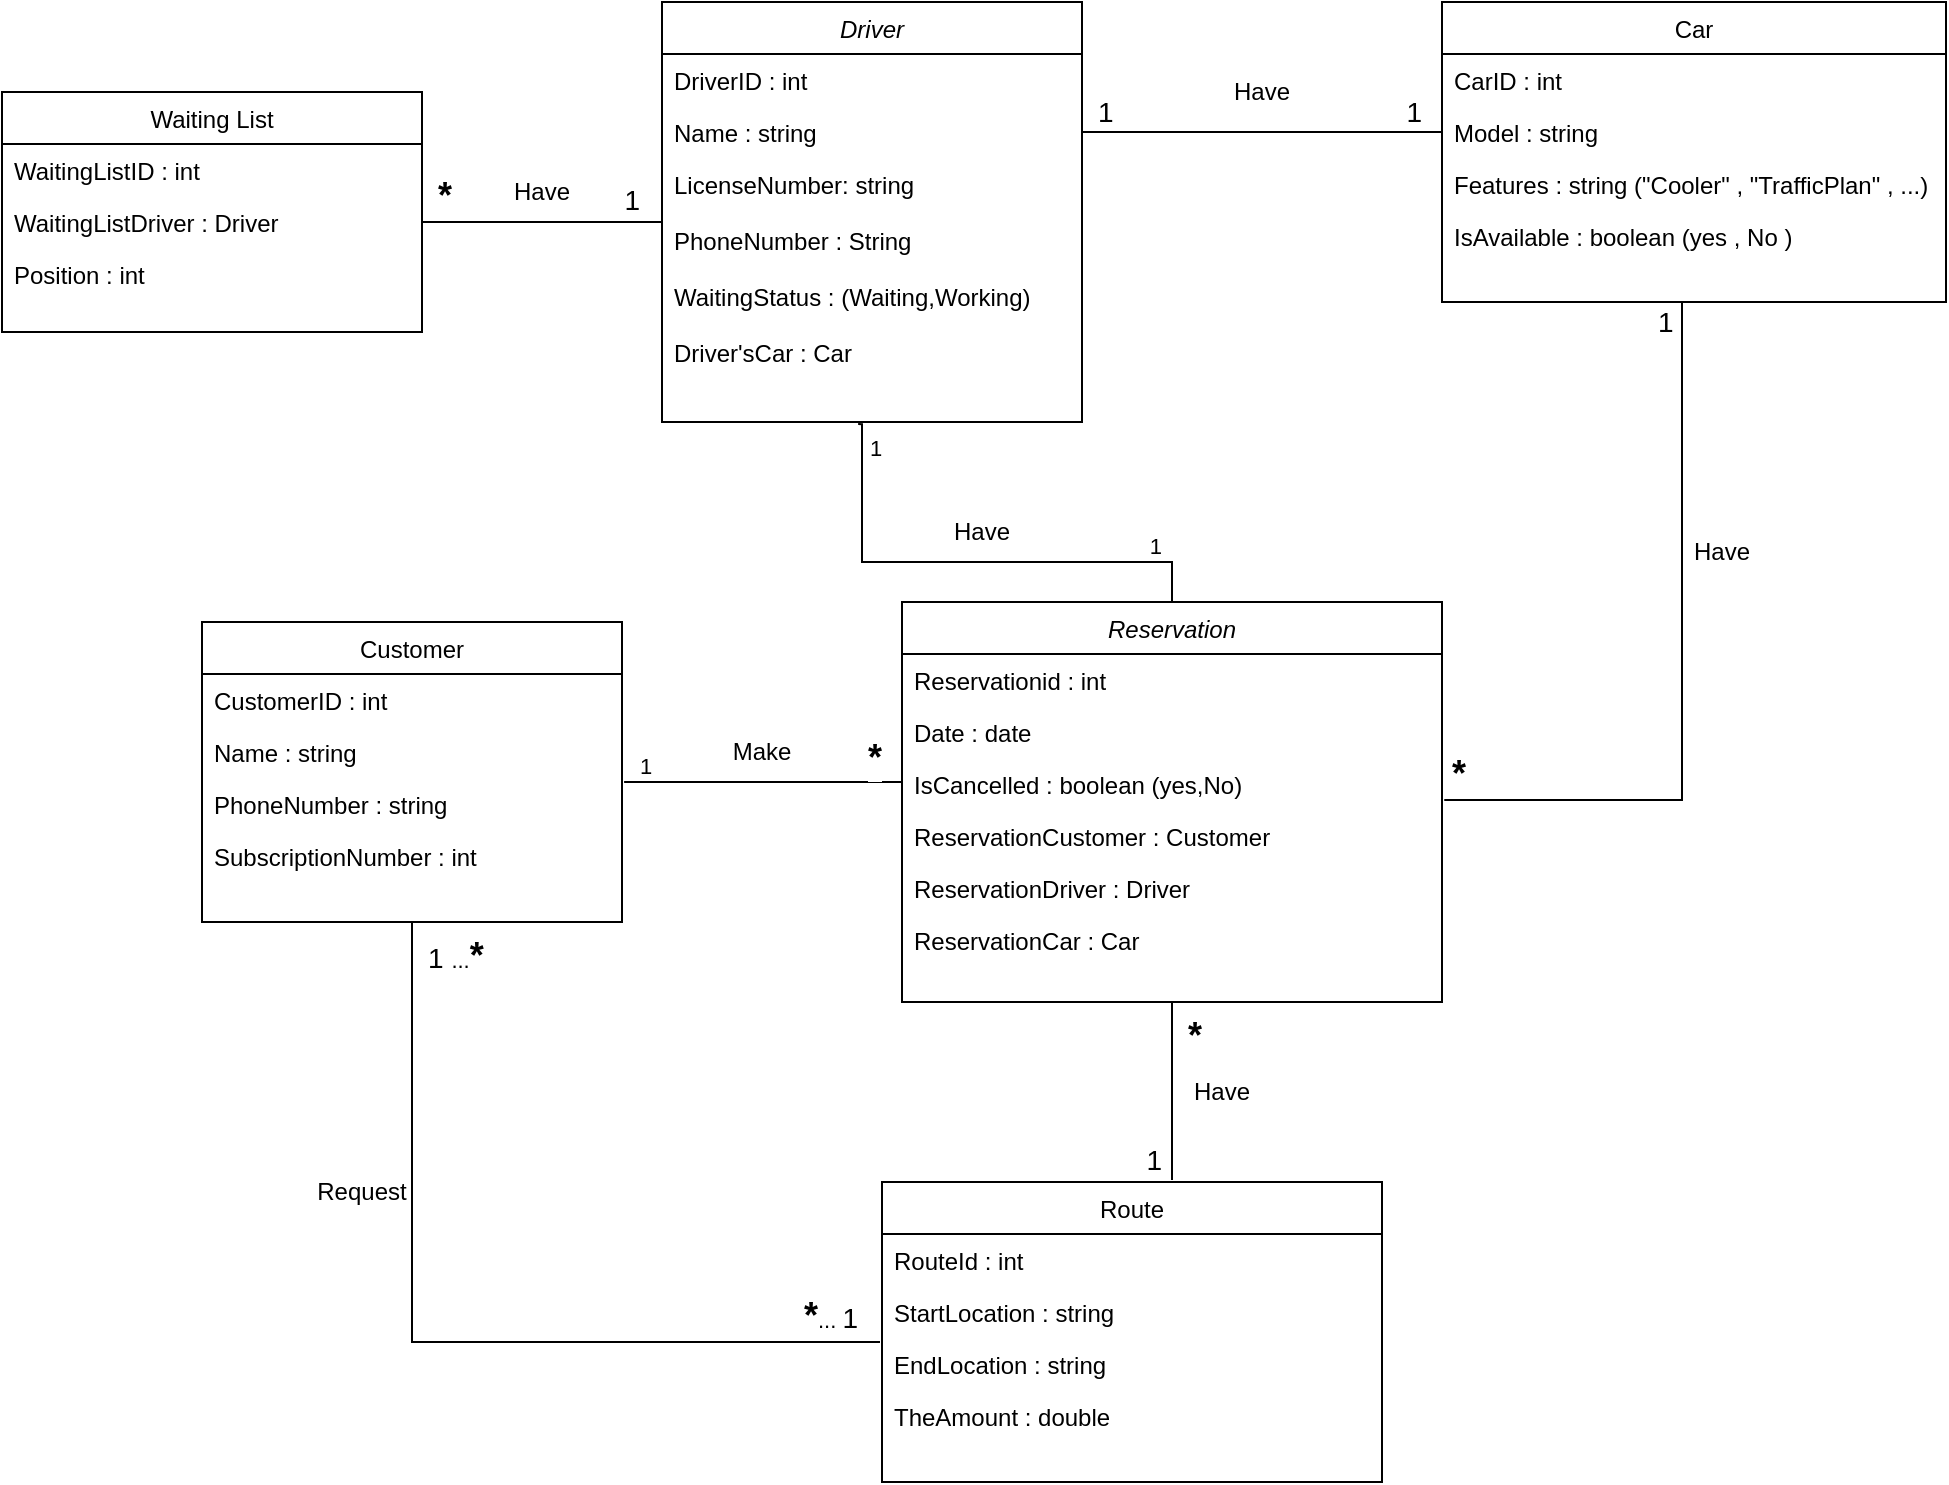 <mxfile version="24.1.0" type="device">
  <diagram id="C5RBs43oDa-KdzZeNtuy" name="Page-1">
    <mxGraphModel dx="1687" dy="986" grid="1" gridSize="10" guides="1" tooltips="1" connect="1" arrows="1" fold="1" page="1" pageScale="1" pageWidth="1169" pageHeight="827" math="0" shadow="0">
      <root>
        <mxCell id="WIyWlLk6GJQsqaUBKTNV-0" />
        <mxCell id="WIyWlLk6GJQsqaUBKTNV-1" parent="WIyWlLk6GJQsqaUBKTNV-0" />
        <mxCell id="zkfFHV4jXpPFQw0GAbJ--0" value="Driver" style="swimlane;fontStyle=2;align=center;verticalAlign=top;childLayout=stackLayout;horizontal=1;startSize=26;horizontalStack=0;resizeParent=1;resizeLast=0;collapsible=1;marginBottom=0;rounded=0;shadow=0;strokeWidth=1;" parent="WIyWlLk6GJQsqaUBKTNV-1" vertex="1">
          <mxGeometry x="360" y="60" width="210" height="210" as="geometry">
            <mxRectangle x="230" y="140" width="160" height="26" as="alternateBounds" />
          </mxGeometry>
        </mxCell>
        <mxCell id="zkfFHV4jXpPFQw0GAbJ--1" value="DriverID : int " style="text;align=left;verticalAlign=top;spacingLeft=4;spacingRight=4;overflow=hidden;rotatable=0;points=[[0,0.5],[1,0.5]];portConstraint=eastwest;" parent="zkfFHV4jXpPFQw0GAbJ--0" vertex="1">
          <mxGeometry y="26" width="210" height="26" as="geometry" />
        </mxCell>
        <mxCell id="zkfFHV4jXpPFQw0GAbJ--2" value="Name : string" style="text;align=left;verticalAlign=top;spacingLeft=4;spacingRight=4;overflow=hidden;rotatable=0;points=[[0,0.5],[1,0.5]];portConstraint=eastwest;rounded=0;shadow=0;html=0;" parent="zkfFHV4jXpPFQw0GAbJ--0" vertex="1">
          <mxGeometry y="52" width="210" height="26" as="geometry" />
        </mxCell>
        <mxCell id="zkfFHV4jXpPFQw0GAbJ--3" value="LicenseNumber: string&#xa;&#xa;PhoneNumber : String&#xa;&#xa;WaitingStatus : (Waiting,Working)&#xa;&#xa;Driver&#39;sCar : Car&#xa;&#xa;" style="text;align=left;verticalAlign=top;spacingLeft=4;spacingRight=4;overflow=hidden;rotatable=0;points=[[0,0.5],[1,0.5]];portConstraint=eastwest;rounded=0;shadow=0;html=0;" parent="zkfFHV4jXpPFQw0GAbJ--0" vertex="1">
          <mxGeometry y="78" width="210" height="132" as="geometry" />
        </mxCell>
        <mxCell id="zkfFHV4jXpPFQw0GAbJ--6" value="Customer" style="swimlane;fontStyle=0;align=center;verticalAlign=top;childLayout=stackLayout;horizontal=1;startSize=26;horizontalStack=0;resizeParent=1;resizeLast=0;collapsible=1;marginBottom=0;rounded=0;shadow=0;strokeWidth=1;" parent="WIyWlLk6GJQsqaUBKTNV-1" vertex="1">
          <mxGeometry x="130" y="370" width="210" height="150" as="geometry">
            <mxRectangle x="130" y="380" width="160" height="26" as="alternateBounds" />
          </mxGeometry>
        </mxCell>
        <mxCell id="zkfFHV4jXpPFQw0GAbJ--7" value="CustomerID : int" style="text;align=left;verticalAlign=top;spacingLeft=4;spacingRight=4;overflow=hidden;rotatable=0;points=[[0,0.5],[1,0.5]];portConstraint=eastwest;" parent="zkfFHV4jXpPFQw0GAbJ--6" vertex="1">
          <mxGeometry y="26" width="210" height="26" as="geometry" />
        </mxCell>
        <mxCell id="zkfFHV4jXpPFQw0GAbJ--8" value="Name : string" style="text;align=left;verticalAlign=top;spacingLeft=4;spacingRight=4;overflow=hidden;rotatable=0;points=[[0,0.5],[1,0.5]];portConstraint=eastwest;rounded=0;shadow=0;html=0;" parent="zkfFHV4jXpPFQw0GAbJ--6" vertex="1">
          <mxGeometry y="52" width="210" height="26" as="geometry" />
        </mxCell>
        <mxCell id="zkfFHV4jXpPFQw0GAbJ--10" value="PhoneNumber : string" style="text;align=left;verticalAlign=top;spacingLeft=4;spacingRight=4;overflow=hidden;rotatable=0;points=[[0,0.5],[1,0.5]];portConstraint=eastwest;fontStyle=0" parent="zkfFHV4jXpPFQw0GAbJ--6" vertex="1">
          <mxGeometry y="78" width="210" height="26" as="geometry" />
        </mxCell>
        <mxCell id="zkfFHV4jXpPFQw0GAbJ--11" value="SubscriptionNumber : int" style="text;align=left;verticalAlign=top;spacingLeft=4;spacingRight=4;overflow=hidden;rotatable=0;points=[[0,0.5],[1,0.5]];portConstraint=eastwest;" parent="zkfFHV4jXpPFQw0GAbJ--6" vertex="1">
          <mxGeometry y="104" width="210" height="26" as="geometry" />
        </mxCell>
        <mxCell id="zkfFHV4jXpPFQw0GAbJ--13" value="Route" style="swimlane;fontStyle=0;align=center;verticalAlign=top;childLayout=stackLayout;horizontal=1;startSize=26;horizontalStack=0;resizeParent=1;resizeLast=0;collapsible=1;marginBottom=0;rounded=0;shadow=0;strokeWidth=1;" parent="WIyWlLk6GJQsqaUBKTNV-1" vertex="1">
          <mxGeometry x="470" y="650" width="250" height="150" as="geometry">
            <mxRectangle x="340" y="380" width="170" height="26" as="alternateBounds" />
          </mxGeometry>
        </mxCell>
        <mxCell id="zkfFHV4jXpPFQw0GAbJ--14" value="RouteId : int" style="text;align=left;verticalAlign=top;spacingLeft=4;spacingRight=4;overflow=hidden;rotatable=0;points=[[0,0.5],[1,0.5]];portConstraint=eastwest;" parent="zkfFHV4jXpPFQw0GAbJ--13" vertex="1">
          <mxGeometry y="26" width="250" height="26" as="geometry" />
        </mxCell>
        <mxCell id="EuXUhLGcQJ4pX_MtFwgy-6" value="StartLocation : string" style="text;align=left;verticalAlign=top;spacingLeft=4;spacingRight=4;overflow=hidden;rotatable=0;points=[[0,0.5],[1,0.5]];portConstraint=eastwest;" vertex="1" parent="zkfFHV4jXpPFQw0GAbJ--13">
          <mxGeometry y="52" width="250" height="26" as="geometry" />
        </mxCell>
        <mxCell id="EuXUhLGcQJ4pX_MtFwgy-7" value="EndLocation : string" style="text;align=left;verticalAlign=top;spacingLeft=4;spacingRight=4;overflow=hidden;rotatable=0;points=[[0,0.5],[1,0.5]];portConstraint=eastwest;" vertex="1" parent="zkfFHV4jXpPFQw0GAbJ--13">
          <mxGeometry y="78" width="250" height="26" as="geometry" />
        </mxCell>
        <mxCell id="EuXUhLGcQJ4pX_MtFwgy-8" value="TheAmount : double" style="text;align=left;verticalAlign=top;spacingLeft=4;spacingRight=4;overflow=hidden;rotatable=0;points=[[0,0.5],[1,0.5]];portConstraint=eastwest;" vertex="1" parent="zkfFHV4jXpPFQw0GAbJ--13">
          <mxGeometry y="104" width="250" height="26" as="geometry" />
        </mxCell>
        <mxCell id="zkfFHV4jXpPFQw0GAbJ--17" value="Car" style="swimlane;fontStyle=0;align=center;verticalAlign=top;childLayout=stackLayout;horizontal=1;startSize=26;horizontalStack=0;resizeParent=1;resizeLast=0;collapsible=1;marginBottom=0;rounded=0;shadow=0;strokeWidth=1;" parent="WIyWlLk6GJQsqaUBKTNV-1" vertex="1">
          <mxGeometry x="750" y="60" width="252" height="150" as="geometry">
            <mxRectangle x="550" y="140" width="160" height="26" as="alternateBounds" />
          </mxGeometry>
        </mxCell>
        <mxCell id="zkfFHV4jXpPFQw0GAbJ--18" value="CarID : int" style="text;align=left;verticalAlign=top;spacingLeft=4;spacingRight=4;overflow=hidden;rotatable=0;points=[[0,0.5],[1,0.5]];portConstraint=eastwest;" parent="zkfFHV4jXpPFQw0GAbJ--17" vertex="1">
          <mxGeometry y="26" width="252" height="26" as="geometry" />
        </mxCell>
        <mxCell id="zkfFHV4jXpPFQw0GAbJ--19" value="Model : string" style="text;align=left;verticalAlign=top;spacingLeft=4;spacingRight=4;overflow=hidden;rotatable=0;points=[[0,0.5],[1,0.5]];portConstraint=eastwest;rounded=0;shadow=0;html=0;" parent="zkfFHV4jXpPFQw0GAbJ--17" vertex="1">
          <mxGeometry y="52" width="252" height="26" as="geometry" />
        </mxCell>
        <mxCell id="zkfFHV4jXpPFQw0GAbJ--20" value="Features : string (&quot;Cooler&quot; , &quot;TrafficPlan&quot; , ...)" style="text;align=left;verticalAlign=top;spacingLeft=4;spacingRight=4;overflow=hidden;rotatable=0;points=[[0,0.5],[1,0.5]];portConstraint=eastwest;rounded=0;shadow=0;html=0;" parent="zkfFHV4jXpPFQw0GAbJ--17" vertex="1">
          <mxGeometry y="78" width="252" height="26" as="geometry" />
        </mxCell>
        <mxCell id="zkfFHV4jXpPFQw0GAbJ--21" value="IsAvailable : boolean (yes , No )&#xa;&#xa;" style="text;align=left;verticalAlign=top;spacingLeft=4;spacingRight=4;overflow=hidden;rotatable=0;points=[[0,0.5],[1,0.5]];portConstraint=eastwest;rounded=0;shadow=0;html=0;" parent="zkfFHV4jXpPFQw0GAbJ--17" vertex="1">
          <mxGeometry y="104" width="252" height="26" as="geometry" />
        </mxCell>
        <mxCell id="EuXUhLGcQJ4pX_MtFwgy-0" value="Reservation" style="swimlane;fontStyle=2;align=center;verticalAlign=top;childLayout=stackLayout;horizontal=1;startSize=26;horizontalStack=0;resizeParent=1;resizeLast=0;collapsible=1;marginBottom=0;rounded=0;shadow=0;strokeWidth=1;" vertex="1" parent="WIyWlLk6GJQsqaUBKTNV-1">
          <mxGeometry x="480" y="360" width="270" height="200" as="geometry">
            <mxRectangle x="230" y="140" width="160" height="26" as="alternateBounds" />
          </mxGeometry>
        </mxCell>
        <mxCell id="EuXUhLGcQJ4pX_MtFwgy-1" value="Reservationid : int" style="text;align=left;verticalAlign=top;spacingLeft=4;spacingRight=4;overflow=hidden;rotatable=0;points=[[0,0.5],[1,0.5]];portConstraint=eastwest;" vertex="1" parent="EuXUhLGcQJ4pX_MtFwgy-0">
          <mxGeometry y="26" width="270" height="26" as="geometry" />
        </mxCell>
        <mxCell id="EuXUhLGcQJ4pX_MtFwgy-2" value="Date : date" style="text;align=left;verticalAlign=top;spacingLeft=4;spacingRight=4;overflow=hidden;rotatable=0;points=[[0,0.5],[1,0.5]];portConstraint=eastwest;rounded=0;shadow=0;html=0;" vertex="1" parent="EuXUhLGcQJ4pX_MtFwgy-0">
          <mxGeometry y="52" width="270" height="26" as="geometry" />
        </mxCell>
        <mxCell id="EuXUhLGcQJ4pX_MtFwgy-3" value="IsCancelled : boolean (yes,No)" style="text;align=left;verticalAlign=top;spacingLeft=4;spacingRight=4;overflow=hidden;rotatable=0;points=[[0,0.5],[1,0.5]];portConstraint=eastwest;rounded=0;shadow=0;html=0;" vertex="1" parent="EuXUhLGcQJ4pX_MtFwgy-0">
          <mxGeometry y="78" width="270" height="26" as="geometry" />
        </mxCell>
        <mxCell id="EuXUhLGcQJ4pX_MtFwgy-5" value="ReservationCustomer : Customer&#xa;&#xa;" style="text;align=left;verticalAlign=top;spacingLeft=4;spacingRight=4;overflow=hidden;rotatable=0;points=[[0,0.5],[1,0.5]];portConstraint=eastwest;" vertex="1" parent="EuXUhLGcQJ4pX_MtFwgy-0">
          <mxGeometry y="104" width="270" height="26" as="geometry" />
        </mxCell>
        <mxCell id="EuXUhLGcQJ4pX_MtFwgy-9" value="ReservationDriver : Driver&#xa;&#xa;ReservationCar : Car" style="text;align=left;verticalAlign=top;spacingLeft=4;spacingRight=4;overflow=hidden;rotatable=0;points=[[0,0.5],[1,0.5]];portConstraint=eastwest;" vertex="1" parent="EuXUhLGcQJ4pX_MtFwgy-0">
          <mxGeometry y="130" width="270" height="26" as="geometry" />
        </mxCell>
        <mxCell id="EuXUhLGcQJ4pX_MtFwgy-10" value="ReservationCar : Car&#xa;" style="text;align=left;verticalAlign=top;spacingLeft=4;spacingRight=4;overflow=hidden;rotatable=0;points=[[0,0.5],[1,0.5]];portConstraint=eastwest;" vertex="1" parent="EuXUhLGcQJ4pX_MtFwgy-0">
          <mxGeometry y="156" width="270" height="26" as="geometry" />
        </mxCell>
        <mxCell id="EuXUhLGcQJ4pX_MtFwgy-13" value="" style="endArrow=none;html=1;edgeStyle=orthogonalEdgeStyle;rounded=0;exitX=1;exitY=0.5;exitDx=0;exitDy=0;entryX=0;entryY=0.5;entryDx=0;entryDy=0;" edge="1" parent="WIyWlLk6GJQsqaUBKTNV-1" source="zkfFHV4jXpPFQw0GAbJ--2" target="zkfFHV4jXpPFQw0GAbJ--19">
          <mxGeometry relative="1" as="geometry">
            <mxPoint x="710" y="200" as="sourcePoint" />
            <mxPoint x="870" y="200" as="targetPoint" />
          </mxGeometry>
        </mxCell>
        <mxCell id="EuXUhLGcQJ4pX_MtFwgy-14" value="&lt;font style=&quot;font-size: 14px;&quot;&gt;1&lt;/font&gt;" style="edgeLabel;resizable=0;html=1;align=left;verticalAlign=bottom;" connectable="0" vertex="1" parent="EuXUhLGcQJ4pX_MtFwgy-13">
          <mxGeometry x="-1" relative="1" as="geometry">
            <mxPoint x="6" as="offset" />
          </mxGeometry>
        </mxCell>
        <mxCell id="EuXUhLGcQJ4pX_MtFwgy-15" value="&lt;span style=&quot;font-size: 14px; text-align: left;&quot;&gt;1&lt;/span&gt;" style="edgeLabel;resizable=0;html=1;align=right;verticalAlign=bottom;" connectable="0" vertex="1" parent="EuXUhLGcQJ4pX_MtFwgy-13">
          <mxGeometry x="1" relative="1" as="geometry">
            <mxPoint x="-10" as="offset" />
          </mxGeometry>
        </mxCell>
        <mxCell id="EuXUhLGcQJ4pX_MtFwgy-18" value="" style="endArrow=none;html=1;edgeStyle=orthogonalEdgeStyle;rounded=0;entryX=0.5;entryY=0;entryDx=0;entryDy=0;exitX=0.467;exitY=1.008;exitDx=0;exitDy=0;exitPerimeter=0;" edge="1" parent="WIyWlLk6GJQsqaUBKTNV-1" source="zkfFHV4jXpPFQw0GAbJ--3" target="EuXUhLGcQJ4pX_MtFwgy-0">
          <mxGeometry relative="1" as="geometry">
            <mxPoint x="390" y="300" as="sourcePoint" />
            <mxPoint x="610" y="145" as="targetPoint" />
            <Array as="points">
              <mxPoint x="460" y="271" />
              <mxPoint x="460" y="340" />
              <mxPoint x="615" y="340" />
            </Array>
          </mxGeometry>
        </mxCell>
        <mxCell id="EuXUhLGcQJ4pX_MtFwgy-19" value="1" style="edgeLabel;resizable=0;html=1;align=left;verticalAlign=bottom;" connectable="0" vertex="1" parent="EuXUhLGcQJ4pX_MtFwgy-18">
          <mxGeometry x="-1" relative="1" as="geometry">
            <mxPoint x="4" y="20" as="offset" />
          </mxGeometry>
        </mxCell>
        <mxCell id="EuXUhLGcQJ4pX_MtFwgy-20" value="1" style="edgeLabel;resizable=0;html=1;align=right;verticalAlign=bottom;" connectable="0" vertex="1" parent="EuXUhLGcQJ4pX_MtFwgy-18">
          <mxGeometry x="1" relative="1" as="geometry">
            <mxPoint x="-5" y="-20" as="offset" />
          </mxGeometry>
        </mxCell>
        <mxCell id="EuXUhLGcQJ4pX_MtFwgy-21" value="Waiting List" style="swimlane;fontStyle=0;align=center;verticalAlign=top;childLayout=stackLayout;horizontal=1;startSize=26;horizontalStack=0;resizeParent=1;resizeLast=0;collapsible=1;marginBottom=0;rounded=0;shadow=0;strokeWidth=1;" vertex="1" parent="WIyWlLk6GJQsqaUBKTNV-1">
          <mxGeometry x="30" y="105" width="210" height="120" as="geometry">
            <mxRectangle x="130" y="380" width="160" height="26" as="alternateBounds" />
          </mxGeometry>
        </mxCell>
        <mxCell id="EuXUhLGcQJ4pX_MtFwgy-22" value="WaitingListID : int" style="text;align=left;verticalAlign=top;spacingLeft=4;spacingRight=4;overflow=hidden;rotatable=0;points=[[0,0.5],[1,0.5]];portConstraint=eastwest;" vertex="1" parent="EuXUhLGcQJ4pX_MtFwgy-21">
          <mxGeometry y="26" width="210" height="26" as="geometry" />
        </mxCell>
        <mxCell id="EuXUhLGcQJ4pX_MtFwgy-23" value="WaitingListDriver : Driver" style="text;align=left;verticalAlign=top;spacingLeft=4;spacingRight=4;overflow=hidden;rotatable=0;points=[[0,0.5],[1,0.5]];portConstraint=eastwest;rounded=0;shadow=0;html=0;" vertex="1" parent="EuXUhLGcQJ4pX_MtFwgy-21">
          <mxGeometry y="52" width="210" height="26" as="geometry" />
        </mxCell>
        <mxCell id="EuXUhLGcQJ4pX_MtFwgy-24" value="Position : int" style="text;align=left;verticalAlign=top;spacingLeft=4;spacingRight=4;overflow=hidden;rotatable=0;points=[[0,0.5],[1,0.5]];portConstraint=eastwest;fontStyle=0" vertex="1" parent="EuXUhLGcQJ4pX_MtFwgy-21">
          <mxGeometry y="78" width="210" height="26" as="geometry" />
        </mxCell>
        <mxCell id="EuXUhLGcQJ4pX_MtFwgy-26" value="" style="endArrow=none;html=1;edgeStyle=orthogonalEdgeStyle;rounded=0;exitX=1;exitY=0.5;exitDx=0;exitDy=0;entryX=0;entryY=0.242;entryDx=0;entryDy=0;entryPerimeter=0;" edge="1" parent="WIyWlLk6GJQsqaUBKTNV-1" source="EuXUhLGcQJ4pX_MtFwgy-23" target="zkfFHV4jXpPFQw0GAbJ--3">
          <mxGeometry relative="1" as="geometry">
            <mxPoint x="580" y="135" as="sourcePoint" />
            <mxPoint x="760" y="135" as="targetPoint" />
          </mxGeometry>
        </mxCell>
        <mxCell id="EuXUhLGcQJ4pX_MtFwgy-27" value="&lt;b&gt;&lt;font style=&quot;font-size: 18px;&quot;&gt;*&lt;/font&gt;&lt;/b&gt;" style="edgeLabel;resizable=0;html=1;align=left;verticalAlign=bottom;" connectable="0" vertex="1" parent="EuXUhLGcQJ4pX_MtFwgy-26">
          <mxGeometry x="-1" relative="1" as="geometry">
            <mxPoint x="6" as="offset" />
          </mxGeometry>
        </mxCell>
        <mxCell id="EuXUhLGcQJ4pX_MtFwgy-28" value="&lt;font style=&quot;font-size: 14px;&quot;&gt;1&lt;/font&gt;" style="edgeLabel;resizable=0;html=1;align=right;verticalAlign=bottom;" connectable="0" vertex="1" parent="EuXUhLGcQJ4pX_MtFwgy-26">
          <mxGeometry x="1" relative="1" as="geometry">
            <mxPoint x="-10" as="offset" />
          </mxGeometry>
        </mxCell>
        <mxCell id="EuXUhLGcQJ4pX_MtFwgy-29" value="" style="endArrow=none;html=1;edgeStyle=orthogonalEdgeStyle;rounded=0;exitX=0.5;exitY=1;exitDx=0;exitDy=0;entryX=1.019;entryY=-0.192;entryDx=0;entryDy=0;entryPerimeter=0;" edge="1" parent="WIyWlLk6GJQsqaUBKTNV-1">
          <mxGeometry relative="1" as="geometry">
            <mxPoint x="872" y="210" as="sourcePoint" />
            <mxPoint x="751.13" y="459.008" as="targetPoint" />
            <Array as="points">
              <mxPoint x="870" y="210" />
              <mxPoint x="870" y="459" />
            </Array>
          </mxGeometry>
        </mxCell>
        <mxCell id="EuXUhLGcQJ4pX_MtFwgy-30" value="&lt;span style=&quot;font-size: 14px;&quot;&gt;1&lt;/span&gt;" style="edgeLabel;resizable=0;html=1;align=left;verticalAlign=bottom;" connectable="0" vertex="1" parent="EuXUhLGcQJ4pX_MtFwgy-29">
          <mxGeometry x="-1" relative="1" as="geometry">
            <mxPoint x="-16" y="20" as="offset" />
          </mxGeometry>
        </mxCell>
        <mxCell id="EuXUhLGcQJ4pX_MtFwgy-31" value="&lt;font style=&quot;font-size: 18px;&quot;&gt;&lt;b&gt;*&lt;/b&gt;&lt;/font&gt;" style="edgeLabel;resizable=0;html=1;align=right;verticalAlign=bottom;" connectable="0" vertex="1" parent="EuXUhLGcQJ4pX_MtFwgy-29">
          <mxGeometry x="1" relative="1" as="geometry">
            <mxPoint x="11" as="offset" />
          </mxGeometry>
        </mxCell>
        <mxCell id="EuXUhLGcQJ4pX_MtFwgy-32" value="" style="endArrow=none;html=1;edgeStyle=orthogonalEdgeStyle;rounded=0;exitX=0.5;exitY=1;exitDx=0;exitDy=0;entryX=-0.004;entryY=0.077;entryDx=0;entryDy=0;entryPerimeter=0;" edge="1" parent="WIyWlLk6GJQsqaUBKTNV-1" source="zkfFHV4jXpPFQw0GAbJ--6" target="EuXUhLGcQJ4pX_MtFwgy-7">
          <mxGeometry relative="1" as="geometry">
            <mxPoint x="600" y="155" as="sourcePoint" />
            <mxPoint x="1030" y="510" as="targetPoint" />
          </mxGeometry>
        </mxCell>
        <mxCell id="EuXUhLGcQJ4pX_MtFwgy-33" value="&lt;font style=&quot;font-size: 14px;&quot;&gt;1&amp;nbsp;&lt;/font&gt;...&lt;b&gt;&lt;font style=&quot;font-size: 18px;&quot;&gt;*&lt;/font&gt;&lt;/b&gt;" style="edgeLabel;resizable=0;html=1;align=left;verticalAlign=bottom;" connectable="0" vertex="1" parent="EuXUhLGcQJ4pX_MtFwgy-32">
          <mxGeometry x="-1" relative="1" as="geometry">
            <mxPoint x="6" y="30" as="offset" />
          </mxGeometry>
        </mxCell>
        <mxCell id="EuXUhLGcQJ4pX_MtFwgy-34" value="&lt;font style=&quot;text-align: left; font-size: 14px;&quot;&gt;&amp;nbsp;&lt;/font&gt;&lt;b style=&quot;text-align: left;&quot;&gt;&lt;font style=&quot;font-size: 18px;&quot;&gt;*&lt;/font&gt;&lt;/b&gt;&lt;span style=&quot;text-align: left;&quot;&gt;...&amp;nbsp;&lt;/span&gt;&lt;span style=&quot;font-size: 14px; text-align: left;&quot;&gt;1&lt;/span&gt;" style="edgeLabel;resizable=0;html=1;align=right;verticalAlign=bottom;" connectable="0" vertex="1" parent="EuXUhLGcQJ4pX_MtFwgy-32">
          <mxGeometry x="1" relative="1" as="geometry">
            <mxPoint x="-10" as="offset" />
          </mxGeometry>
        </mxCell>
        <mxCell id="EuXUhLGcQJ4pX_MtFwgy-36" value="" style="endArrow=none;html=1;edgeStyle=orthogonalEdgeStyle;rounded=0;exitX=1.005;exitY=0.077;exitDx=0;exitDy=0;entryX=0;entryY=0.5;entryDx=0;entryDy=0;exitPerimeter=0;" edge="1" parent="WIyWlLk6GJQsqaUBKTNV-1" source="zkfFHV4jXpPFQw0GAbJ--10" target="EuXUhLGcQJ4pX_MtFwgy-3">
          <mxGeometry relative="1" as="geometry">
            <mxPoint x="610" y="165" as="sourcePoint" />
            <mxPoint x="790" y="165" as="targetPoint" />
            <Array as="points">
              <mxPoint x="480" y="450" />
            </Array>
          </mxGeometry>
        </mxCell>
        <mxCell id="EuXUhLGcQJ4pX_MtFwgy-37" value="1" style="edgeLabel;resizable=0;html=1;align=left;verticalAlign=bottom;" connectable="0" vertex="1" parent="EuXUhLGcQJ4pX_MtFwgy-36">
          <mxGeometry x="-1" relative="1" as="geometry">
            <mxPoint x="6" as="offset" />
          </mxGeometry>
        </mxCell>
        <mxCell id="EuXUhLGcQJ4pX_MtFwgy-38" value="&lt;b style=&quot;text-align: left;&quot;&gt;&lt;font style=&quot;font-size: 18px;&quot;&gt;*&lt;/font&gt;&lt;/b&gt;" style="edgeLabel;resizable=0;html=1;align=right;verticalAlign=bottom;" connectable="0" vertex="1" parent="EuXUhLGcQJ4pX_MtFwgy-36">
          <mxGeometry x="1" relative="1" as="geometry">
            <mxPoint x="-10" as="offset" />
          </mxGeometry>
        </mxCell>
        <mxCell id="EuXUhLGcQJ4pX_MtFwgy-39" value="" style="endArrow=none;html=1;edgeStyle=orthogonalEdgeStyle;rounded=0;exitX=0.5;exitY=1;exitDx=0;exitDy=0;entryX=0.58;entryY=-0.007;entryDx=0;entryDy=0;entryPerimeter=0;" edge="1" parent="WIyWlLk6GJQsqaUBKTNV-1" source="EuXUhLGcQJ4pX_MtFwgy-0" target="zkfFHV4jXpPFQw0GAbJ--13">
          <mxGeometry relative="1" as="geometry">
            <mxPoint x="620" y="175" as="sourcePoint" />
            <mxPoint x="800" y="175" as="targetPoint" />
          </mxGeometry>
        </mxCell>
        <mxCell id="EuXUhLGcQJ4pX_MtFwgy-40" value="&lt;font style=&quot;font-size: 18px;&quot;&gt;&lt;b&gt;*&lt;/b&gt;&lt;/font&gt;" style="edgeLabel;resizable=0;html=1;align=left;verticalAlign=bottom;" connectable="0" vertex="1" parent="EuXUhLGcQJ4pX_MtFwgy-39">
          <mxGeometry x="-1" relative="1" as="geometry">
            <mxPoint x="6" y="30" as="offset" />
          </mxGeometry>
        </mxCell>
        <mxCell id="EuXUhLGcQJ4pX_MtFwgy-41" value="&lt;span style=&quot;font-size: 14px; text-align: left;&quot;&gt;1&lt;/span&gt;" style="edgeLabel;resizable=0;html=1;align=right;verticalAlign=bottom;" connectable="0" vertex="1" parent="EuXUhLGcQJ4pX_MtFwgy-39">
          <mxGeometry x="1" relative="1" as="geometry">
            <mxPoint x="-5" as="offset" />
          </mxGeometry>
        </mxCell>
        <mxCell id="EuXUhLGcQJ4pX_MtFwgy-43" value="Have" style="text;html=1;align=center;verticalAlign=middle;whiteSpace=wrap;rounded=0;" vertex="1" parent="WIyWlLk6GJQsqaUBKTNV-1">
          <mxGeometry x="270" y="140" width="60" height="30" as="geometry" />
        </mxCell>
        <mxCell id="EuXUhLGcQJ4pX_MtFwgy-44" value="Have" style="text;html=1;align=center;verticalAlign=middle;whiteSpace=wrap;rounded=0;" vertex="1" parent="WIyWlLk6GJQsqaUBKTNV-1">
          <mxGeometry x="630" y="90" width="60" height="30" as="geometry" />
        </mxCell>
        <mxCell id="EuXUhLGcQJ4pX_MtFwgy-45" value="Have" style="text;html=1;align=center;verticalAlign=middle;whiteSpace=wrap;rounded=0;" vertex="1" parent="WIyWlLk6GJQsqaUBKTNV-1">
          <mxGeometry x="490" y="310" width="60" height="30" as="geometry" />
        </mxCell>
        <mxCell id="EuXUhLGcQJ4pX_MtFwgy-46" value="Make" style="text;html=1;align=center;verticalAlign=middle;whiteSpace=wrap;rounded=0;" vertex="1" parent="WIyWlLk6GJQsqaUBKTNV-1">
          <mxGeometry x="380" y="420" width="60" height="30" as="geometry" />
        </mxCell>
        <mxCell id="EuXUhLGcQJ4pX_MtFwgy-47" value="Have" style="text;html=1;align=center;verticalAlign=middle;whiteSpace=wrap;rounded=0;" vertex="1" parent="WIyWlLk6GJQsqaUBKTNV-1">
          <mxGeometry x="860" y="320" width="60" height="30" as="geometry" />
        </mxCell>
        <mxCell id="EuXUhLGcQJ4pX_MtFwgy-48" value="Request" style="text;html=1;align=center;verticalAlign=middle;whiteSpace=wrap;rounded=0;" vertex="1" parent="WIyWlLk6GJQsqaUBKTNV-1">
          <mxGeometry x="180" y="640" width="60" height="30" as="geometry" />
        </mxCell>
        <mxCell id="EuXUhLGcQJ4pX_MtFwgy-49" value="Have" style="text;html=1;align=center;verticalAlign=middle;whiteSpace=wrap;rounded=0;" vertex="1" parent="WIyWlLk6GJQsqaUBKTNV-1">
          <mxGeometry x="610" y="590" width="60" height="30" as="geometry" />
        </mxCell>
      </root>
    </mxGraphModel>
  </diagram>
</mxfile>
